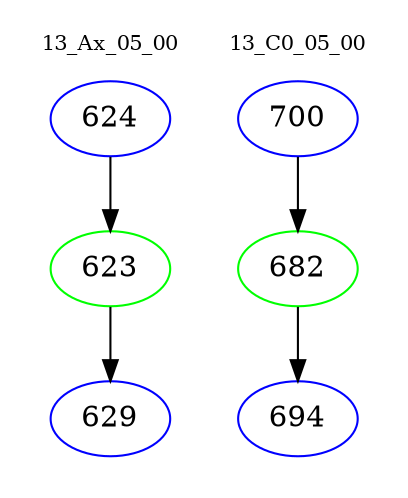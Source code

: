 digraph{
subgraph cluster_0 {
color = white
label = "13_Ax_05_00";
fontsize=10;
T0_624 [label="624", color="blue"]
T0_624 -> T0_623 [color="black"]
T0_623 [label="623", color="green"]
T0_623 -> T0_629 [color="black"]
T0_629 [label="629", color="blue"]
}
subgraph cluster_1 {
color = white
label = "13_C0_05_00";
fontsize=10;
T1_700 [label="700", color="blue"]
T1_700 -> T1_682 [color="black"]
T1_682 [label="682", color="green"]
T1_682 -> T1_694 [color="black"]
T1_694 [label="694", color="blue"]
}
}
